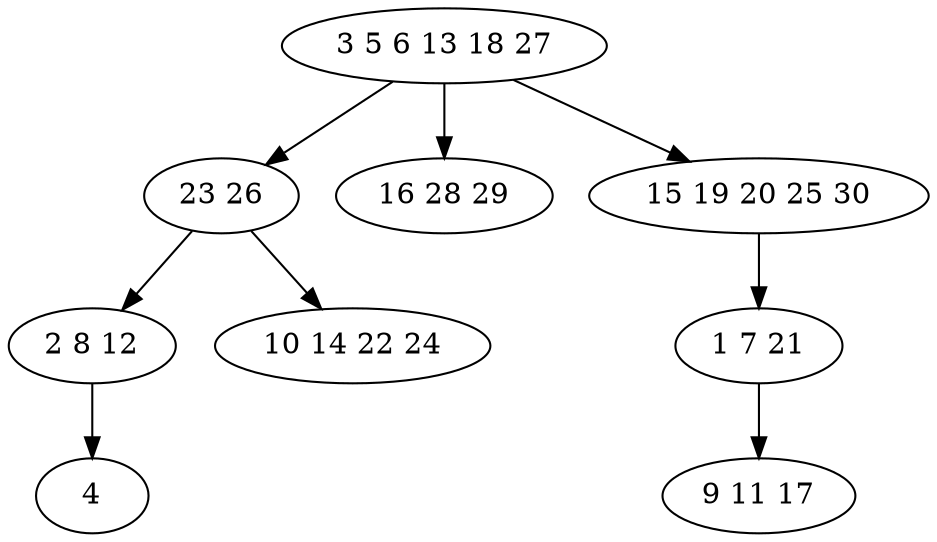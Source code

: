 digraph true_tree {
	"0" -> "1"
	"0" -> "2"
	"1" -> "3"
	"0" -> "4"
	"3" -> "5"
	"4" -> "6"
	"6" -> "7"
	"1" -> "8"
	"0" [label="3 5 6 13 18 27"];
	"1" [label="23 26"];
	"2" [label="16 28 29"];
	"3" [label="2 8 12"];
	"4" [label="15 19 20 25 30"];
	"5" [label="4"];
	"6" [label="1 7 21"];
	"7" [label="9 11 17"];
	"8" [label="10 14 22 24"];
}
